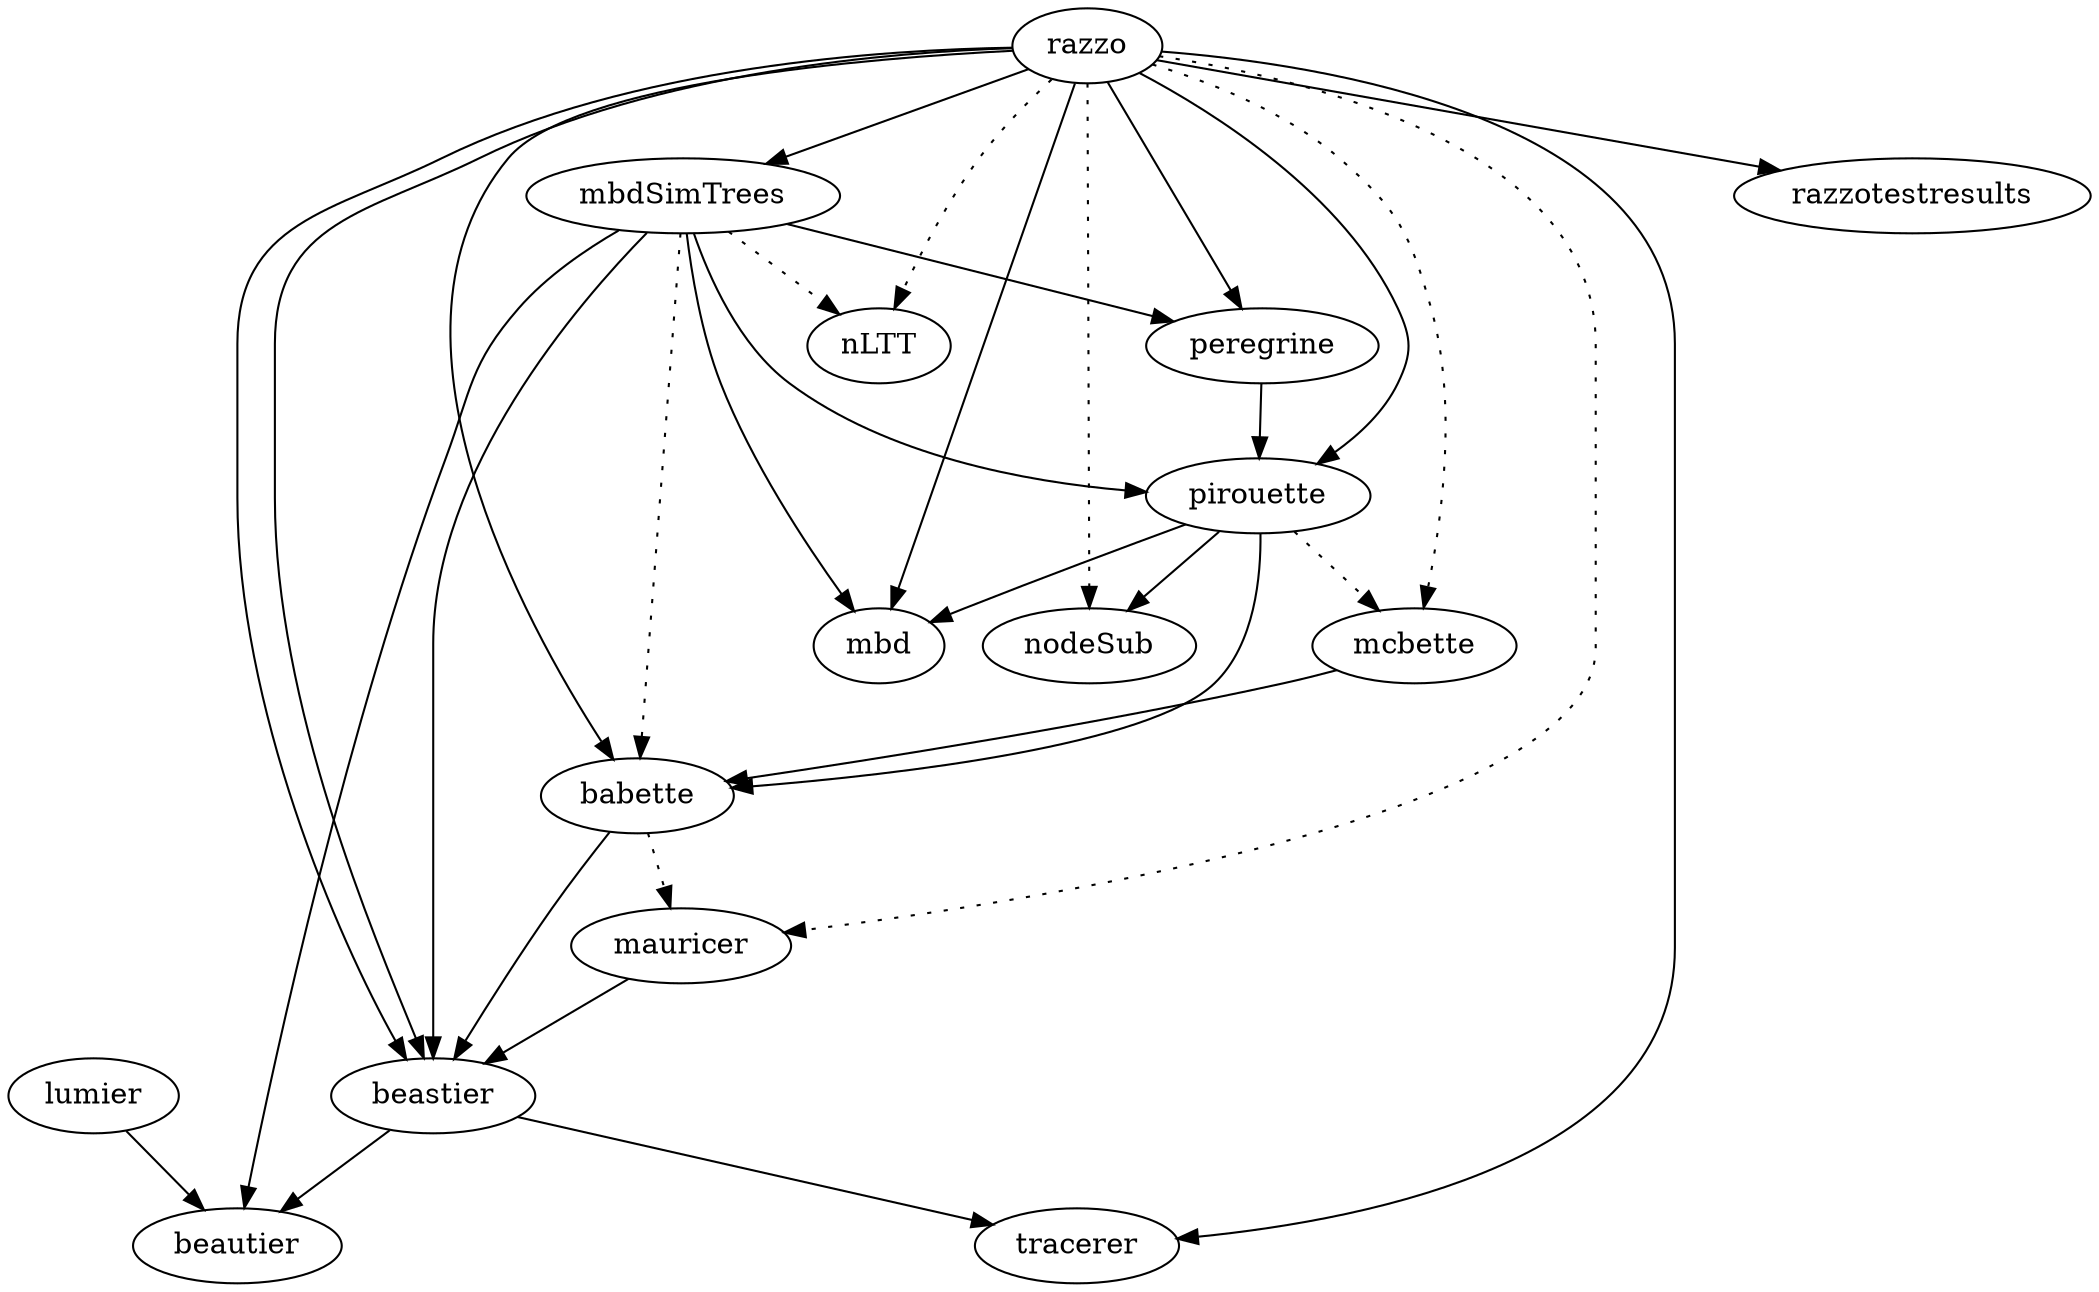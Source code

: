 digraph G
{
  babette -> beastier;
  babette -> mauricer [style=dotted];
  mauricer -> beastier;
  beastier -> tracerer;
  beastier -> beautier;
  lumier -> beautier;
  mcbette -> babette;
  pirouette -> babette;
  pirouette -> mcbette [style=dotted];
  pirouette -> mbd;
  pirouette -> nodeSub;
  peregrine -> pirouette;
  razzo -> pirouette;
  razzo -> peregrine;
  razzo -> razzotestresults;
  razzo -> beastier;
  razzo -> beastier;
  razzo -> mbd;
  razzo -> mbdSimTrees;
  razzo -> babette;
  razzo -> tracerer;
  razzo -> mauricer [style=dotted];
  razzo -> mcbette [style=dotted];
  razzo -> nLTT [style=dotted];
  razzo -> nodeSub [style=dotted];
  mbdSimTrees -> beastier;
  mbdSimTrees -> beautier;
  mbdSimTrees -> mbd;
  mbdSimTrees -> peregrine;
  mbdSimTrees -> pirouette;
  mbdSimTrees -> babette [style=dotted];
  mbdSimTrees -> nLTT [style=dotted];
}

